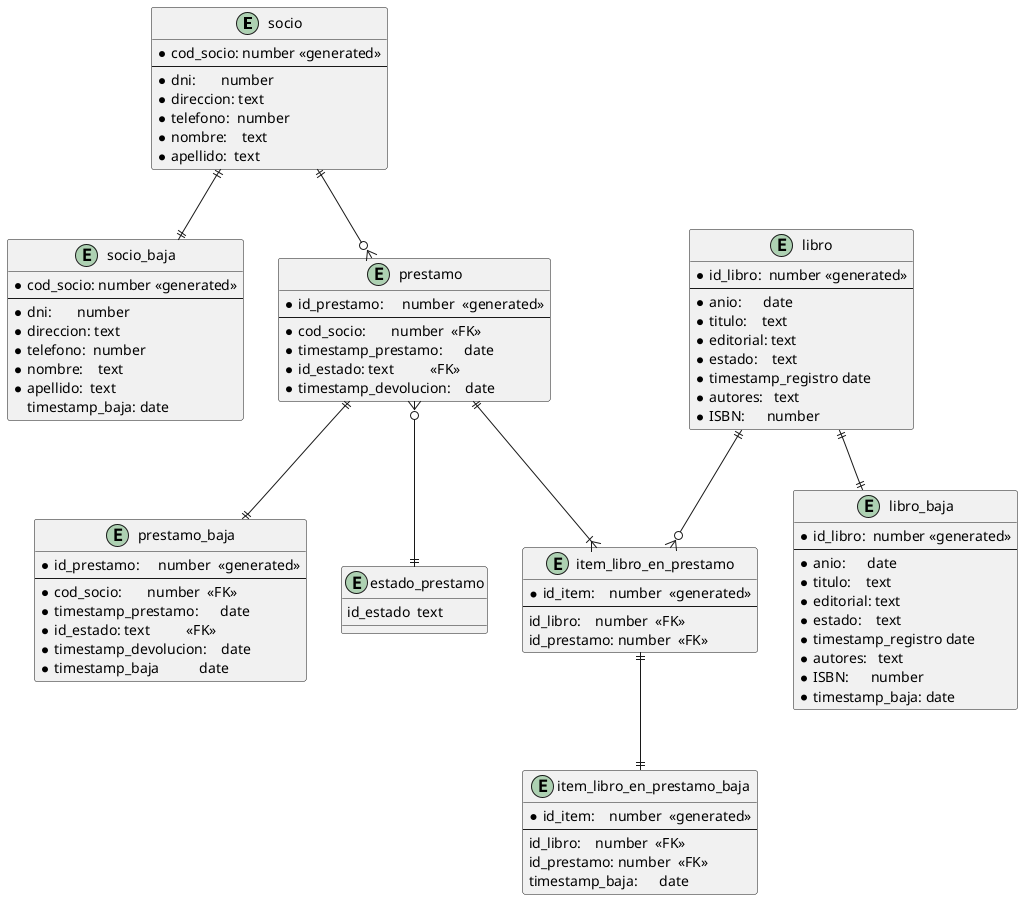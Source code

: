 @startuml
  entity socio{
    *cod_socio: number «generated»
    --
    *dni:       number
    *direccion: text
    *telefono:  number
    *nombre:    text
    *apellido:  text
  }

  entity socio_baja{
    *cod_socio: number «generated»
    --
    *dni:       number
    *direccion: text
    *telefono:  number
    *nombre:    text
    *apellido:  text
    timestamp_baja: date
  }

  entity libro{
    *id_libro:  number «generated»
    --
    *anio:      date
    *titulo:    text
    *editorial: text
    *estado:    text
    *timestamp_registro date
    *autores:   text
    *ISBN:      number
  }

  entity libro_baja{
    *id_libro:  number «generated»
    --
    *anio:      date
    *titulo:    text
    *editorial: text
    *estado:    text
    *timestamp_registro date
    *autores:   text
    *ISBN:      number
    *timestamp_baja: date
  }

  entity item_libro_en_prestamo {
    *id_item:    number  «generated»
    --
    id_libro:    number  «FK»
    id_prestamo: number  «FK»
  }

  entity item_libro_en_prestamo_baja {
    *id_item:    number  «generated»
    --
    id_libro:    number  «FK»
    id_prestamo: number  «FK»
    timestamp_baja:      date
  }

  entity prestamo{
    *id_prestamo:     number  «generated»
    --
    *cod_socio:       number  «FK»
    *timestamp_prestamo:      date
    *id_estado: text          «FK»
    *timestamp_devolucion:    date
  }

  entity prestamo_baja{
    *id_prestamo:     number  «generated»
    --
    *cod_socio:       number  «FK»
    *timestamp_prestamo:      date
    *id_estado: text          «FK»
    *timestamp_devolucion:    date
    *timestamp_baja           date
  }

  entity estado_prestamo{
    id_estado  text
  }

libro     ||--o{    item_libro_en_prestamo
prestamo  ||--|{    item_libro_en_prestamo
socio     ||--o{    prestamo
prestamo  }o--||    estado_prestamo

libro     ||--||    libro_baja
prestamo  ||--||    prestamo_baja
socio     ||--||    socio_baja
item_libro_en_prestamo  ||--||    item_libro_en_prestamo_baja
@enduml
